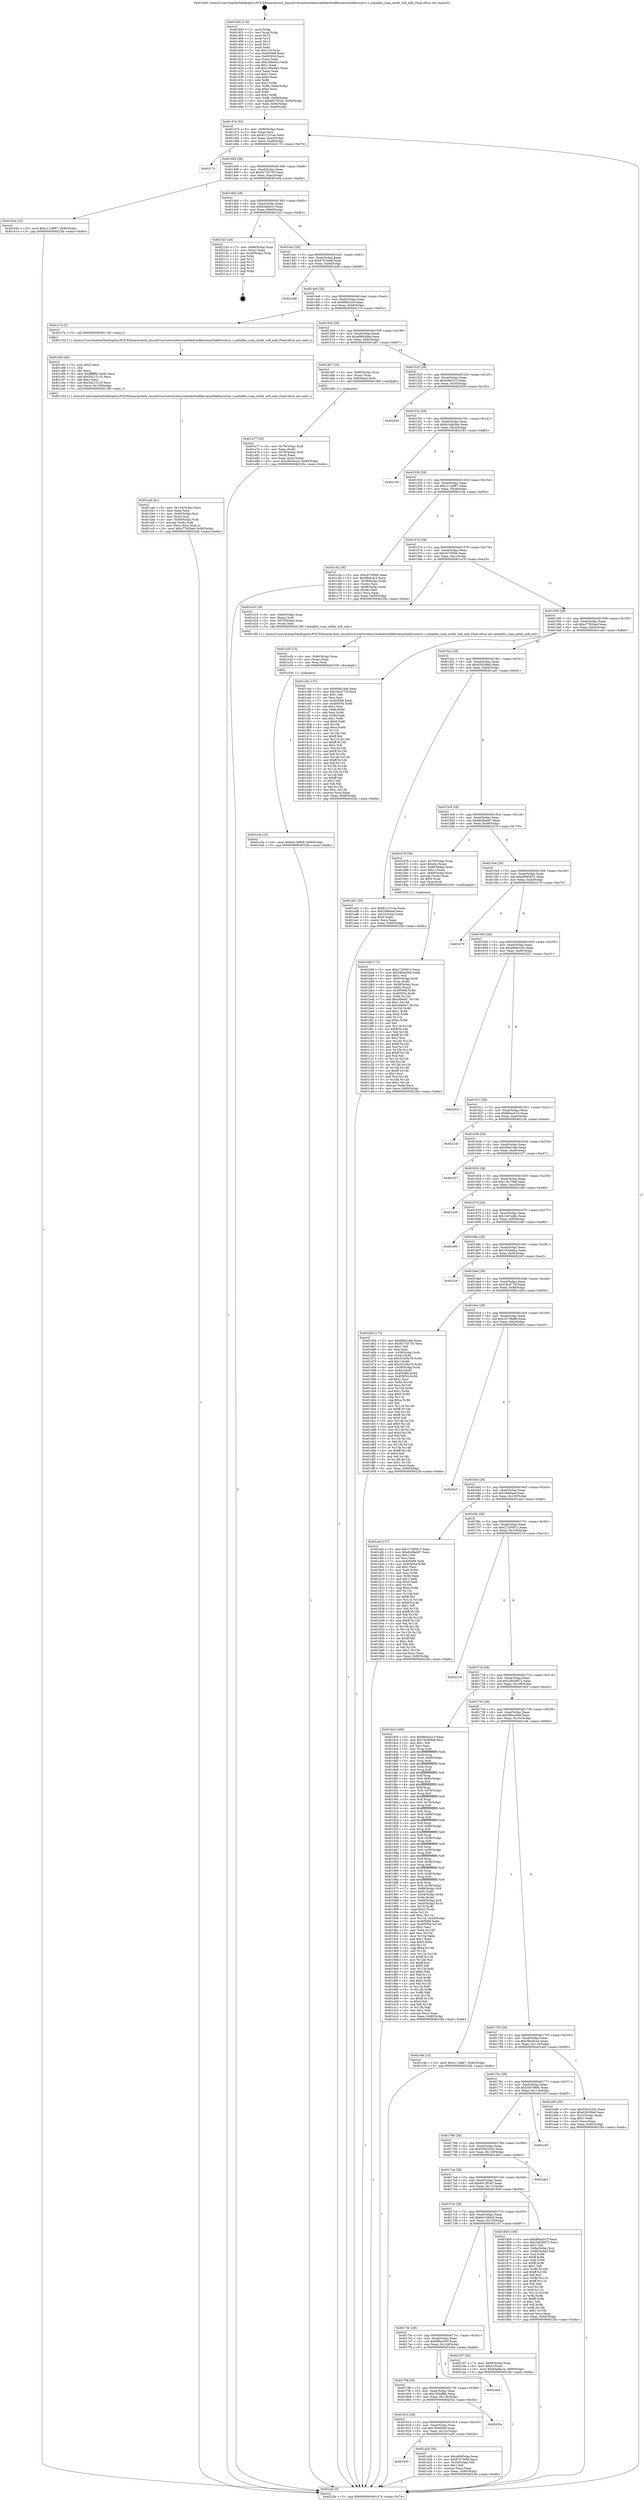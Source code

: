 digraph "0x401400" {
  label = "0x401400 (/mnt/c/Users/mathe/Desktop/tcc/POCII/binaries/extr_linuxdriversnetwirelessrealtekrtlwifibtcoexisthalbtcoutsrc.c_exhalbtc_scan_notify_wifi_only_Final-ollvm.out::main(0))"
  labelloc = "t"
  node[shape=record]

  Entry [label="",width=0.3,height=0.3,shape=circle,fillcolor=black,style=filled]
  "0x401474" [label="{
     0x401474 [32]\l
     | [instrs]\l
     &nbsp;&nbsp;0x401474 \<+6\>: mov -0x90(%rbp),%eax\l
     &nbsp;&nbsp;0x40147a \<+2\>: mov %eax,%ecx\l
     &nbsp;&nbsp;0x40147c \<+6\>: sub $0x812151ea,%ecx\l
     &nbsp;&nbsp;0x401482 \<+6\>: mov %eax,-0xa4(%rbp)\l
     &nbsp;&nbsp;0x401488 \<+6\>: mov %ecx,-0xa8(%rbp)\l
     &nbsp;&nbsp;0x40148e \<+6\>: je 0000000000402174 \<main+0xd74\>\l
  }"]
  "0x402174" [label="{
     0x402174\l
  }", style=dashed]
  "0x401494" [label="{
     0x401494 [28]\l
     | [instrs]\l
     &nbsp;&nbsp;0x401494 \<+5\>: jmp 0000000000401499 \<main+0x99\>\l
     &nbsp;&nbsp;0x401499 \<+6\>: mov -0xa4(%rbp),%eax\l
     &nbsp;&nbsp;0x40149f \<+5\>: sub $0x82735755,%eax\l
     &nbsp;&nbsp;0x4014a4 \<+6\>: mov %eax,-0xac(%rbp)\l
     &nbsp;&nbsp;0x4014aa \<+6\>: je 0000000000401e0a \<main+0xa0a\>\l
  }"]
  Exit [label="",width=0.3,height=0.3,shape=circle,fillcolor=black,style=filled,peripheries=2]
  "0x401e0a" [label="{
     0x401e0a [15]\l
     | [instrs]\l
     &nbsp;&nbsp;0x401e0a \<+10\>: movl $0xc113ef67,-0x90(%rbp)\l
     &nbsp;&nbsp;0x401e14 \<+5\>: jmp 00000000004022fa \<main+0xefa\>\l
  }"]
  "0x4014b0" [label="{
     0x4014b0 [28]\l
     | [instrs]\l
     &nbsp;&nbsp;0x4014b0 \<+5\>: jmp 00000000004014b5 \<main+0xb5\>\l
     &nbsp;&nbsp;0x4014b5 \<+6\>: mov -0xa4(%rbp),%eax\l
     &nbsp;&nbsp;0x4014bb \<+5\>: sub $0x83afae1e,%eax\l
     &nbsp;&nbsp;0x4014c0 \<+6\>: mov %eax,-0xb0(%rbp)\l
     &nbsp;&nbsp;0x4014c6 \<+6\>: je 00000000004021b3 \<main+0xdb3\>\l
  }"]
  "0x401e3a" [label="{
     0x401e3a [15]\l
     | [instrs]\l
     &nbsp;&nbsp;0x401e3a \<+10\>: movl $0x641568c8,-0x90(%rbp)\l
     &nbsp;&nbsp;0x401e44 \<+5\>: jmp 00000000004022fa \<main+0xefa\>\l
  }"]
  "0x4021b3" [label="{
     0x4021b3 [24]\l
     | [instrs]\l
     &nbsp;&nbsp;0x4021b3 \<+7\>: mov -0x88(%rbp),%rax\l
     &nbsp;&nbsp;0x4021ba \<+2\>: mov (%rax),%eax\l
     &nbsp;&nbsp;0x4021bc \<+4\>: lea -0x28(%rbp),%rsp\l
     &nbsp;&nbsp;0x4021c0 \<+1\>: pop %rbx\l
     &nbsp;&nbsp;0x4021c1 \<+2\>: pop %r12\l
     &nbsp;&nbsp;0x4021c3 \<+2\>: pop %r13\l
     &nbsp;&nbsp;0x4021c5 \<+2\>: pop %r14\l
     &nbsp;&nbsp;0x4021c7 \<+2\>: pop %r15\l
     &nbsp;&nbsp;0x4021c9 \<+1\>: pop %rbp\l
     &nbsp;&nbsp;0x4021ca \<+1\>: ret\l
  }"]
  "0x4014cc" [label="{
     0x4014cc [28]\l
     | [instrs]\l
     &nbsp;&nbsp;0x4014cc \<+5\>: jmp 00000000004014d1 \<main+0xd1\>\l
     &nbsp;&nbsp;0x4014d1 \<+6\>: mov -0xa4(%rbp),%eax\l
     &nbsp;&nbsp;0x4014d7 \<+5\>: sub $0x87b7a0df,%eax\l
     &nbsp;&nbsp;0x4014dc \<+6\>: mov %eax,-0xb4(%rbp)\l
     &nbsp;&nbsp;0x4014e2 \<+6\>: je 0000000000401a46 \<main+0x646\>\l
  }"]
  "0x401e2b" [label="{
     0x401e2b [15]\l
     | [instrs]\l
     &nbsp;&nbsp;0x401e2b \<+4\>: mov -0x60(%rbp),%rax\l
     &nbsp;&nbsp;0x401e2f \<+3\>: mov (%rax),%rax\l
     &nbsp;&nbsp;0x401e32 \<+3\>: mov %rax,%rdi\l
     &nbsp;&nbsp;0x401e35 \<+5\>: call 0000000000401030 \<free@plt\>\l
     | [calls]\l
     &nbsp;&nbsp;0x401030 \{1\} (unknown)\l
  }"]
  "0x401a46" [label="{
     0x401a46\l
  }", style=dashed]
  "0x4014e8" [label="{
     0x4014e8 [28]\l
     | [instrs]\l
     &nbsp;&nbsp;0x4014e8 \<+5\>: jmp 00000000004014ed \<main+0xed\>\l
     &nbsp;&nbsp;0x4014ed \<+6\>: mov -0xa4(%rbp),%eax\l
     &nbsp;&nbsp;0x4014f3 \<+5\>: sub $0x9fbfc424,%eax\l
     &nbsp;&nbsp;0x4014f8 \<+6\>: mov %eax,-0xb8(%rbp)\l
     &nbsp;&nbsp;0x4014fe \<+6\>: je 0000000000401c7e \<main+0x87e\>\l
  }"]
  "0x401cab" [label="{
     0x401cab [41]\l
     | [instrs]\l
     &nbsp;&nbsp;0x401cab \<+6\>: mov -0x134(%rbp),%ecx\l
     &nbsp;&nbsp;0x401cb1 \<+3\>: imul %eax,%ecx\l
     &nbsp;&nbsp;0x401cb4 \<+4\>: mov -0x60(%rbp),%rsi\l
     &nbsp;&nbsp;0x401cb8 \<+3\>: mov (%rsi),%rsi\l
     &nbsp;&nbsp;0x401cbb \<+4\>: mov -0x58(%rbp),%rdi\l
     &nbsp;&nbsp;0x401cbf \<+3\>: movslq (%rdi),%rdi\l
     &nbsp;&nbsp;0x401cc2 \<+3\>: mov %ecx,(%rsi,%rdi,4)\l
     &nbsp;&nbsp;0x401cc5 \<+10\>: movl $0xc7792bed,-0x90(%rbp)\l
     &nbsp;&nbsp;0x401ccf \<+5\>: jmp 00000000004022fa \<main+0xefa\>\l
  }"]
  "0x401c7e" [label="{
     0x401c7e [5]\l
     | [instrs]\l
     &nbsp;&nbsp;0x401c7e \<+5\>: call 0000000000401160 \<next_i\>\l
     | [calls]\l
     &nbsp;&nbsp;0x401160 \{1\} (/mnt/c/Users/mathe/Desktop/tcc/POCII/binaries/extr_linuxdriversnetwirelessrealtekrtlwifibtcoexisthalbtcoutsrc.c_exhalbtc_scan_notify_wifi_only_Final-ollvm.out::next_i)\l
  }"]
  "0x401504" [label="{
     0x401504 [28]\l
     | [instrs]\l
     &nbsp;&nbsp;0x401504 \<+5\>: jmp 0000000000401509 \<main+0x109\>\l
     &nbsp;&nbsp;0x401509 \<+6\>: mov -0xa4(%rbp),%eax\l
     &nbsp;&nbsp;0x40150f \<+5\>: sub $0xa06b5daa,%eax\l
     &nbsp;&nbsp;0x401514 \<+6\>: mov %eax,-0xbc(%rbp)\l
     &nbsp;&nbsp;0x40151a \<+6\>: je 0000000000401a67 \<main+0x667\>\l
  }"]
  "0x401c83" [label="{
     0x401c83 [40]\l
     | [instrs]\l
     &nbsp;&nbsp;0x401c83 \<+5\>: mov $0x2,%ecx\l
     &nbsp;&nbsp;0x401c88 \<+1\>: cltd\l
     &nbsp;&nbsp;0x401c89 \<+2\>: idiv %ecx\l
     &nbsp;&nbsp;0x401c8b \<+6\>: imul $0xfffffffe,%edx,%ecx\l
     &nbsp;&nbsp;0x401c91 \<+6\>: add $0x5d215125,%ecx\l
     &nbsp;&nbsp;0x401c97 \<+3\>: add $0x1,%ecx\l
     &nbsp;&nbsp;0x401c9a \<+6\>: sub $0x5d215125,%ecx\l
     &nbsp;&nbsp;0x401ca0 \<+6\>: mov %ecx,-0x134(%rbp)\l
     &nbsp;&nbsp;0x401ca6 \<+5\>: call 0000000000401160 \<next_i\>\l
     | [calls]\l
     &nbsp;&nbsp;0x401160 \{1\} (/mnt/c/Users/mathe/Desktop/tcc/POCII/binaries/extr_linuxdriversnetwirelessrealtekrtlwifibtcoexisthalbtcoutsrc.c_exhalbtc_scan_notify_wifi_only_Final-ollvm.out::next_i)\l
  }"]
  "0x401a67" [label="{
     0x401a67 [16]\l
     | [instrs]\l
     &nbsp;&nbsp;0x401a67 \<+4\>: mov -0x80(%rbp),%rax\l
     &nbsp;&nbsp;0x401a6b \<+3\>: mov (%rax),%rax\l
     &nbsp;&nbsp;0x401a6e \<+4\>: mov 0x8(%rax),%rdi\l
     &nbsp;&nbsp;0x401a72 \<+5\>: call 0000000000401060 \<atoi@plt\>\l
     | [calls]\l
     &nbsp;&nbsp;0x401060 \{1\} (unknown)\l
  }"]
  "0x401520" [label="{
     0x401520 [28]\l
     | [instrs]\l
     &nbsp;&nbsp;0x401520 \<+5\>: jmp 0000000000401525 \<main+0x125\>\l
     &nbsp;&nbsp;0x401525 \<+6\>: mov -0xa4(%rbp),%eax\l
     &nbsp;&nbsp;0x40152b \<+5\>: sub $0xa0fe321f,%eax\l
     &nbsp;&nbsp;0x401530 \<+6\>: mov %eax,-0xc0(%rbp)\l
     &nbsp;&nbsp;0x401536 \<+6\>: je 0000000000402030 \<main+0xc30\>\l
  }"]
  "0x401b9f" [label="{
     0x401b9f [172]\l
     | [instrs]\l
     &nbsp;&nbsp;0x401b9f \<+5\>: mov $0x27295813,%ecx\l
     &nbsp;&nbsp;0x401ba4 \<+5\>: mov $0x380ac0e8,%edx\l
     &nbsp;&nbsp;0x401ba9 \<+3\>: mov $0x1,%sil\l
     &nbsp;&nbsp;0x401bac \<+4\>: mov -0x60(%rbp),%rdi\l
     &nbsp;&nbsp;0x401bb0 \<+3\>: mov %rax,(%rdi)\l
     &nbsp;&nbsp;0x401bb3 \<+4\>: mov -0x58(%rbp),%rax\l
     &nbsp;&nbsp;0x401bb7 \<+6\>: movl $0x0,(%rax)\l
     &nbsp;&nbsp;0x401bbd \<+8\>: mov 0x405068,%r8d\l
     &nbsp;&nbsp;0x401bc5 \<+8\>: mov 0x405054,%r9d\l
     &nbsp;&nbsp;0x401bcd \<+3\>: mov %r8d,%r10d\l
     &nbsp;&nbsp;0x401bd0 \<+7\>: add $0xc8fe0a7,%r10d\l
     &nbsp;&nbsp;0x401bd7 \<+4\>: sub $0x1,%r10d\l
     &nbsp;&nbsp;0x401bdb \<+7\>: sub $0xc8fe0a7,%r10d\l
     &nbsp;&nbsp;0x401be2 \<+4\>: imul %r10d,%r8d\l
     &nbsp;&nbsp;0x401be6 \<+4\>: and $0x1,%r8d\l
     &nbsp;&nbsp;0x401bea \<+4\>: cmp $0x0,%r8d\l
     &nbsp;&nbsp;0x401bee \<+4\>: sete %r11b\l
     &nbsp;&nbsp;0x401bf2 \<+4\>: cmp $0xa,%r9d\l
     &nbsp;&nbsp;0x401bf6 \<+3\>: setl %bl\l
     &nbsp;&nbsp;0x401bf9 \<+3\>: mov %r11b,%r14b\l
     &nbsp;&nbsp;0x401bfc \<+4\>: xor $0xff,%r14b\l
     &nbsp;&nbsp;0x401c00 \<+3\>: mov %bl,%r15b\l
     &nbsp;&nbsp;0x401c03 \<+4\>: xor $0xff,%r15b\l
     &nbsp;&nbsp;0x401c07 \<+4\>: xor $0x1,%sil\l
     &nbsp;&nbsp;0x401c0b \<+3\>: mov %r14b,%r12b\l
     &nbsp;&nbsp;0x401c0e \<+4\>: and $0xff,%r12b\l
     &nbsp;&nbsp;0x401c12 \<+3\>: and %sil,%r11b\l
     &nbsp;&nbsp;0x401c15 \<+3\>: mov %r15b,%r13b\l
     &nbsp;&nbsp;0x401c18 \<+4\>: and $0xff,%r13b\l
     &nbsp;&nbsp;0x401c1c \<+3\>: and %sil,%bl\l
     &nbsp;&nbsp;0x401c1f \<+3\>: or %r11b,%r12b\l
     &nbsp;&nbsp;0x401c22 \<+3\>: or %bl,%r13b\l
     &nbsp;&nbsp;0x401c25 \<+3\>: xor %r13b,%r12b\l
     &nbsp;&nbsp;0x401c28 \<+3\>: or %r15b,%r14b\l
     &nbsp;&nbsp;0x401c2b \<+4\>: xor $0xff,%r14b\l
     &nbsp;&nbsp;0x401c2f \<+4\>: or $0x1,%sil\l
     &nbsp;&nbsp;0x401c33 \<+3\>: and %sil,%r14b\l
     &nbsp;&nbsp;0x401c36 \<+3\>: or %r14b,%r12b\l
     &nbsp;&nbsp;0x401c39 \<+4\>: test $0x1,%r12b\l
     &nbsp;&nbsp;0x401c3d \<+3\>: cmovne %edx,%ecx\l
     &nbsp;&nbsp;0x401c40 \<+6\>: mov %ecx,-0x90(%rbp)\l
     &nbsp;&nbsp;0x401c46 \<+5\>: jmp 00000000004022fa \<main+0xefa\>\l
  }"]
  "0x402030" [label="{
     0x402030\l
  }", style=dashed]
  "0x40153c" [label="{
     0x40153c [28]\l
     | [instrs]\l
     &nbsp;&nbsp;0x40153c \<+5\>: jmp 0000000000401541 \<main+0x141\>\l
     &nbsp;&nbsp;0x401541 \<+6\>: mov -0xa4(%rbp),%eax\l
     &nbsp;&nbsp;0x401547 \<+5\>: sub $0xb1d4b3da,%eax\l
     &nbsp;&nbsp;0x40154c \<+6\>: mov %eax,-0xc4(%rbp)\l
     &nbsp;&nbsp;0x401552 \<+6\>: je 0000000000402183 \<main+0xd83\>\l
  }"]
  "0x401a77" [label="{
     0x401a77 [30]\l
     | [instrs]\l
     &nbsp;&nbsp;0x401a77 \<+4\>: mov -0x78(%rbp),%rdi\l
     &nbsp;&nbsp;0x401a7b \<+2\>: mov %eax,(%rdi)\l
     &nbsp;&nbsp;0x401a7d \<+4\>: mov -0x78(%rbp),%rdi\l
     &nbsp;&nbsp;0x401a81 \<+2\>: mov (%rdi),%eax\l
     &nbsp;&nbsp;0x401a83 \<+3\>: mov %eax,-0x2c(%rbp)\l
     &nbsp;&nbsp;0x401a86 \<+10\>: movl $0x39e34ca4,-0x90(%rbp)\l
     &nbsp;&nbsp;0x401a90 \<+5\>: jmp 00000000004022fa \<main+0xefa\>\l
  }"]
  "0x402183" [label="{
     0x402183\l
  }", style=dashed]
  "0x401558" [label="{
     0x401558 [28]\l
     | [instrs]\l
     &nbsp;&nbsp;0x401558 \<+5\>: jmp 000000000040155d \<main+0x15d\>\l
     &nbsp;&nbsp;0x40155d \<+6\>: mov -0xa4(%rbp),%eax\l
     &nbsp;&nbsp;0x401563 \<+5\>: sub $0xc113ef67,%eax\l
     &nbsp;&nbsp;0x401568 \<+6\>: mov %eax,-0xc8(%rbp)\l
     &nbsp;&nbsp;0x40156e \<+6\>: je 0000000000401c5a \<main+0x85a\>\l
  }"]
  "0x401830" [label="{
     0x401830\l
  }", style=dashed]
  "0x401c5a" [label="{
     0x401c5a [36]\l
     | [instrs]\l
     &nbsp;&nbsp;0x401c5a \<+5\>: mov $0xc67300f4,%eax\l
     &nbsp;&nbsp;0x401c5f \<+5\>: mov $0x9fbfc424,%ecx\l
     &nbsp;&nbsp;0x401c64 \<+4\>: mov -0x58(%rbp),%rdx\l
     &nbsp;&nbsp;0x401c68 \<+2\>: mov (%rdx),%esi\l
     &nbsp;&nbsp;0x401c6a \<+4\>: mov -0x68(%rbp),%rdx\l
     &nbsp;&nbsp;0x401c6e \<+2\>: cmp (%rdx),%esi\l
     &nbsp;&nbsp;0x401c70 \<+3\>: cmovl %ecx,%eax\l
     &nbsp;&nbsp;0x401c73 \<+6\>: mov %eax,-0x90(%rbp)\l
     &nbsp;&nbsp;0x401c79 \<+5\>: jmp 00000000004022fa \<main+0xefa\>\l
  }"]
  "0x401574" [label="{
     0x401574 [28]\l
     | [instrs]\l
     &nbsp;&nbsp;0x401574 \<+5\>: jmp 0000000000401579 \<main+0x179\>\l
     &nbsp;&nbsp;0x401579 \<+6\>: mov -0xa4(%rbp),%eax\l
     &nbsp;&nbsp;0x40157f \<+5\>: sub $0xc67300f4,%eax\l
     &nbsp;&nbsp;0x401584 \<+6\>: mov %eax,-0xcc(%rbp)\l
     &nbsp;&nbsp;0x40158a \<+6\>: je 0000000000401e19 \<main+0xa19\>\l
  }"]
  "0x401a28" [label="{
     0x401a28 [30]\l
     | [instrs]\l
     &nbsp;&nbsp;0x401a28 \<+5\>: mov $0xa06b5daa,%eax\l
     &nbsp;&nbsp;0x401a2d \<+5\>: mov $0x87b7a0df,%ecx\l
     &nbsp;&nbsp;0x401a32 \<+3\>: mov -0x2d(%rbp),%dl\l
     &nbsp;&nbsp;0x401a35 \<+3\>: test $0x1,%dl\l
     &nbsp;&nbsp;0x401a38 \<+3\>: cmovne %ecx,%eax\l
     &nbsp;&nbsp;0x401a3b \<+6\>: mov %eax,-0x90(%rbp)\l
     &nbsp;&nbsp;0x401a41 \<+5\>: jmp 00000000004022fa \<main+0xefa\>\l
  }"]
  "0x401e19" [label="{
     0x401e19 [18]\l
     | [instrs]\l
     &nbsp;&nbsp;0x401e19 \<+4\>: mov -0x60(%rbp),%rax\l
     &nbsp;&nbsp;0x401e1d \<+3\>: mov (%rax),%rdi\l
     &nbsp;&nbsp;0x401e20 \<+4\>: mov -0x70(%rbp),%rax\l
     &nbsp;&nbsp;0x401e24 \<+2\>: mov (%rax),%esi\l
     &nbsp;&nbsp;0x401e26 \<+5\>: call 00000000004013f0 \<exhalbtc_scan_notify_wifi_only\>\l
     | [calls]\l
     &nbsp;&nbsp;0x4013f0 \{1\} (/mnt/c/Users/mathe/Desktop/tcc/POCII/binaries/extr_linuxdriversnetwirelessrealtekrtlwifibtcoexisthalbtcoutsrc.c_exhalbtc_scan_notify_wifi_only_Final-ollvm.out::exhalbtc_scan_notify_wifi_only)\l
  }"]
  "0x401590" [label="{
     0x401590 [28]\l
     | [instrs]\l
     &nbsp;&nbsp;0x401590 \<+5\>: jmp 0000000000401595 \<main+0x195\>\l
     &nbsp;&nbsp;0x401595 \<+6\>: mov -0xa4(%rbp),%eax\l
     &nbsp;&nbsp;0x40159b \<+5\>: sub $0xc7792bed,%eax\l
     &nbsp;&nbsp;0x4015a0 \<+6\>: mov %eax,-0xd0(%rbp)\l
     &nbsp;&nbsp;0x4015a6 \<+6\>: je 0000000000401cd4 \<main+0x8d4\>\l
  }"]
  "0x401814" [label="{
     0x401814 [28]\l
     | [instrs]\l
     &nbsp;&nbsp;0x401814 \<+5\>: jmp 0000000000401819 \<main+0x419\>\l
     &nbsp;&nbsp;0x401819 \<+6\>: mov -0xa4(%rbp),%eax\l
     &nbsp;&nbsp;0x40181f \<+5\>: sub $0x78c6064f,%eax\l
     &nbsp;&nbsp;0x401824 \<+6\>: mov %eax,-0x12c(%rbp)\l
     &nbsp;&nbsp;0x40182a \<+6\>: je 0000000000401a28 \<main+0x628\>\l
  }"]
  "0x401cd4" [label="{
     0x401cd4 [137]\l
     | [instrs]\l
     &nbsp;&nbsp;0x401cd4 \<+5\>: mov $0xfd9d1dae,%eax\l
     &nbsp;&nbsp;0x401cd9 \<+5\>: mov $0x18ca772f,%ecx\l
     &nbsp;&nbsp;0x401cde \<+2\>: mov $0x1,%dl\l
     &nbsp;&nbsp;0x401ce0 \<+2\>: xor %esi,%esi\l
     &nbsp;&nbsp;0x401ce2 \<+7\>: mov 0x405068,%edi\l
     &nbsp;&nbsp;0x401ce9 \<+8\>: mov 0x405054,%r8d\l
     &nbsp;&nbsp;0x401cf1 \<+3\>: sub $0x1,%esi\l
     &nbsp;&nbsp;0x401cf4 \<+3\>: mov %edi,%r9d\l
     &nbsp;&nbsp;0x401cf7 \<+3\>: add %esi,%r9d\l
     &nbsp;&nbsp;0x401cfa \<+4\>: imul %r9d,%edi\l
     &nbsp;&nbsp;0x401cfe \<+3\>: and $0x1,%edi\l
     &nbsp;&nbsp;0x401d01 \<+3\>: cmp $0x0,%edi\l
     &nbsp;&nbsp;0x401d04 \<+4\>: sete %r10b\l
     &nbsp;&nbsp;0x401d08 \<+4\>: cmp $0xa,%r8d\l
     &nbsp;&nbsp;0x401d0c \<+4\>: setl %r11b\l
     &nbsp;&nbsp;0x401d10 \<+3\>: mov %r10b,%bl\l
     &nbsp;&nbsp;0x401d13 \<+3\>: xor $0xff,%bl\l
     &nbsp;&nbsp;0x401d16 \<+3\>: mov %r11b,%r14b\l
     &nbsp;&nbsp;0x401d19 \<+4\>: xor $0xff,%r14b\l
     &nbsp;&nbsp;0x401d1d \<+3\>: xor $0x1,%dl\l
     &nbsp;&nbsp;0x401d20 \<+3\>: mov %bl,%r15b\l
     &nbsp;&nbsp;0x401d23 \<+4\>: and $0xff,%r15b\l
     &nbsp;&nbsp;0x401d27 \<+3\>: and %dl,%r10b\l
     &nbsp;&nbsp;0x401d2a \<+3\>: mov %r14b,%r12b\l
     &nbsp;&nbsp;0x401d2d \<+4\>: and $0xff,%r12b\l
     &nbsp;&nbsp;0x401d31 \<+3\>: and %dl,%r11b\l
     &nbsp;&nbsp;0x401d34 \<+3\>: or %r10b,%r15b\l
     &nbsp;&nbsp;0x401d37 \<+3\>: or %r11b,%r12b\l
     &nbsp;&nbsp;0x401d3a \<+3\>: xor %r12b,%r15b\l
     &nbsp;&nbsp;0x401d3d \<+3\>: or %r14b,%bl\l
     &nbsp;&nbsp;0x401d40 \<+3\>: xor $0xff,%bl\l
     &nbsp;&nbsp;0x401d43 \<+3\>: or $0x1,%dl\l
     &nbsp;&nbsp;0x401d46 \<+2\>: and %dl,%bl\l
     &nbsp;&nbsp;0x401d48 \<+3\>: or %bl,%r15b\l
     &nbsp;&nbsp;0x401d4b \<+4\>: test $0x1,%r15b\l
     &nbsp;&nbsp;0x401d4f \<+3\>: cmovne %ecx,%eax\l
     &nbsp;&nbsp;0x401d52 \<+6\>: mov %eax,-0x90(%rbp)\l
     &nbsp;&nbsp;0x401d58 \<+5\>: jmp 00000000004022fa \<main+0xefa\>\l
  }"]
  "0x4015ac" [label="{
     0x4015ac [28]\l
     | [instrs]\l
     &nbsp;&nbsp;0x4015ac \<+5\>: jmp 00000000004015b1 \<main+0x1b1\>\l
     &nbsp;&nbsp;0x4015b1 \<+6\>: mov -0xa4(%rbp),%eax\l
     &nbsp;&nbsp;0x4015b7 \<+5\>: sub $0xd2819feb,%eax\l
     &nbsp;&nbsp;0x4015bc \<+6\>: mov %eax,-0xd4(%rbp)\l
     &nbsp;&nbsp;0x4015c2 \<+6\>: je 0000000000401ad1 \<main+0x6d1\>\l
  }"]
  "0x40205a" [label="{
     0x40205a\l
  }", style=dashed]
  "0x401ad1" [label="{
     0x401ad1 [30]\l
     | [instrs]\l
     &nbsp;&nbsp;0x401ad1 \<+5\>: mov $0x812151ea,%eax\l
     &nbsp;&nbsp;0x401ad6 \<+5\>: mov $0x1fa66aaf,%ecx\l
     &nbsp;&nbsp;0x401adb \<+3\>: mov -0x2c(%rbp),%edx\l
     &nbsp;&nbsp;0x401ade \<+3\>: cmp $0x0,%edx\l
     &nbsp;&nbsp;0x401ae1 \<+3\>: cmove %ecx,%eax\l
     &nbsp;&nbsp;0x401ae4 \<+6\>: mov %eax,-0x90(%rbp)\l
     &nbsp;&nbsp;0x401aea \<+5\>: jmp 00000000004022fa \<main+0xefa\>\l
  }"]
  "0x4015c8" [label="{
     0x4015c8 [28]\l
     | [instrs]\l
     &nbsp;&nbsp;0x4015c8 \<+5\>: jmp 00000000004015cd \<main+0x1cd\>\l
     &nbsp;&nbsp;0x4015cd \<+6\>: mov -0xa4(%rbp),%eax\l
     &nbsp;&nbsp;0x4015d3 \<+5\>: sub $0xdbd8ab87,%eax\l
     &nbsp;&nbsp;0x4015d8 \<+6\>: mov %eax,-0xd8(%rbp)\l
     &nbsp;&nbsp;0x4015de \<+6\>: je 0000000000401b78 \<main+0x778\>\l
  }"]
  "0x4017f8" [label="{
     0x4017f8 [28]\l
     | [instrs]\l
     &nbsp;&nbsp;0x4017f8 \<+5\>: jmp 00000000004017fd \<main+0x3fd\>\l
     &nbsp;&nbsp;0x4017fd \<+6\>: mov -0xa4(%rbp),%eax\l
     &nbsp;&nbsp;0x401803 \<+5\>: sub $0x743bffdb,%eax\l
     &nbsp;&nbsp;0x401808 \<+6\>: mov %eax,-0x128(%rbp)\l
     &nbsp;&nbsp;0x40180e \<+6\>: je 000000000040205a \<main+0xc5a\>\l
  }"]
  "0x401b78" [label="{
     0x401b78 [39]\l
     | [instrs]\l
     &nbsp;&nbsp;0x401b78 \<+4\>: mov -0x70(%rbp),%rax\l
     &nbsp;&nbsp;0x401b7c \<+6\>: movl $0x64,(%rax)\l
     &nbsp;&nbsp;0x401b82 \<+4\>: mov -0x68(%rbp),%rax\l
     &nbsp;&nbsp;0x401b86 \<+6\>: movl $0x1,(%rax)\l
     &nbsp;&nbsp;0x401b8c \<+4\>: mov -0x68(%rbp),%rax\l
     &nbsp;&nbsp;0x401b90 \<+3\>: movslq (%rax),%rax\l
     &nbsp;&nbsp;0x401b93 \<+4\>: shl $0x2,%rax\l
     &nbsp;&nbsp;0x401b97 \<+3\>: mov %rax,%rdi\l
     &nbsp;&nbsp;0x401b9a \<+5\>: call 0000000000401050 \<malloc@plt\>\l
     | [calls]\l
     &nbsp;&nbsp;0x401050 \{1\} (unknown)\l
  }"]
  "0x4015e4" [label="{
     0x4015e4 [28]\l
     | [instrs]\l
     &nbsp;&nbsp;0x4015e4 \<+5\>: jmp 00000000004015e9 \<main+0x1e9\>\l
     &nbsp;&nbsp;0x4015e9 \<+6\>: mov -0xa4(%rbp),%eax\l
     &nbsp;&nbsp;0x4015ef \<+5\>: sub $0xebd65637,%eax\l
     &nbsp;&nbsp;0x4015f4 \<+6\>: mov %eax,-0xdc(%rbp)\l
     &nbsp;&nbsp;0x4015fa \<+6\>: je 0000000000402279 \<main+0xe79\>\l
  }"]
  "0x401eb4" [label="{
     0x401eb4\l
  }", style=dashed]
  "0x402279" [label="{
     0x402279\l
  }", style=dashed]
  "0x401600" [label="{
     0x401600 [28]\l
     | [instrs]\l
     &nbsp;&nbsp;0x401600 \<+5\>: jmp 0000000000401605 \<main+0x205\>\l
     &nbsp;&nbsp;0x401605 \<+6\>: mov -0xa4(%rbp),%eax\l
     &nbsp;&nbsp;0x40160b \<+5\>: sub $0xed8d0182,%eax\l
     &nbsp;&nbsp;0x401610 \<+6\>: mov %eax,-0xe0(%rbp)\l
     &nbsp;&nbsp;0x401616 \<+6\>: je 0000000000402021 \<main+0xc21\>\l
  }"]
  "0x4017dc" [label="{
     0x4017dc [28]\l
     | [instrs]\l
     &nbsp;&nbsp;0x4017dc \<+5\>: jmp 00000000004017e1 \<main+0x3e1\>\l
     &nbsp;&nbsp;0x4017e1 \<+6\>: mov -0xa4(%rbp),%eax\l
     &nbsp;&nbsp;0x4017e7 \<+5\>: sub $0x6f9ac565,%eax\l
     &nbsp;&nbsp;0x4017ec \<+6\>: mov %eax,-0x124(%rbp)\l
     &nbsp;&nbsp;0x4017f2 \<+6\>: je 0000000000401eb4 \<main+0xab4\>\l
  }"]
  "0x402021" [label="{
     0x402021\l
  }", style=dashed]
  "0x40161c" [label="{
     0x40161c [28]\l
     | [instrs]\l
     &nbsp;&nbsp;0x40161c \<+5\>: jmp 0000000000401621 \<main+0x221\>\l
     &nbsp;&nbsp;0x401621 \<+6\>: mov -0xa4(%rbp),%eax\l
     &nbsp;&nbsp;0x401627 \<+5\>: sub $0xfb6aa515,%eax\l
     &nbsp;&nbsp;0x40162c \<+6\>: mov %eax,-0xe4(%rbp)\l
     &nbsp;&nbsp;0x401632 \<+6\>: je 00000000004021cb \<main+0xdcb\>\l
  }"]
  "0x402197" [label="{
     0x402197 [28]\l
     | [instrs]\l
     &nbsp;&nbsp;0x402197 \<+7\>: mov -0x88(%rbp),%rax\l
     &nbsp;&nbsp;0x40219e \<+6\>: movl $0x0,(%rax)\l
     &nbsp;&nbsp;0x4021a4 \<+10\>: movl $0x83afae1e,-0x90(%rbp)\l
     &nbsp;&nbsp;0x4021ae \<+5\>: jmp 00000000004022fa \<main+0xefa\>\l
  }"]
  "0x4021cb" [label="{
     0x4021cb\l
  }", style=dashed]
  "0x401638" [label="{
     0x401638 [28]\l
     | [instrs]\l
     &nbsp;&nbsp;0x401638 \<+5\>: jmp 000000000040163d \<main+0x23d\>\l
     &nbsp;&nbsp;0x40163d \<+6\>: mov -0xa4(%rbp),%eax\l
     &nbsp;&nbsp;0x401643 \<+5\>: sub $0xfd9d1dae,%eax\l
     &nbsp;&nbsp;0x401648 \<+6\>: mov %eax,-0xe8(%rbp)\l
     &nbsp;&nbsp;0x40164e \<+6\>: je 0000000000402257 \<main+0xe57\>\l
  }"]
  "0x401400" [label="{
     0x401400 [116]\l
     | [instrs]\l
     &nbsp;&nbsp;0x401400 \<+1\>: push %rbp\l
     &nbsp;&nbsp;0x401401 \<+3\>: mov %rsp,%rbp\l
     &nbsp;&nbsp;0x401404 \<+2\>: push %r15\l
     &nbsp;&nbsp;0x401406 \<+2\>: push %r14\l
     &nbsp;&nbsp;0x401408 \<+2\>: push %r13\l
     &nbsp;&nbsp;0x40140a \<+2\>: push %r12\l
     &nbsp;&nbsp;0x40140c \<+1\>: push %rbx\l
     &nbsp;&nbsp;0x40140d \<+7\>: sub $0x118,%rsp\l
     &nbsp;&nbsp;0x401414 \<+7\>: mov 0x405068,%eax\l
     &nbsp;&nbsp;0x40141b \<+7\>: mov 0x405054,%ecx\l
     &nbsp;&nbsp;0x401422 \<+2\>: mov %eax,%edx\l
     &nbsp;&nbsp;0x401424 \<+6\>: add $0xc3fde9e3,%edx\l
     &nbsp;&nbsp;0x40142a \<+3\>: sub $0x1,%edx\l
     &nbsp;&nbsp;0x40142d \<+6\>: sub $0xc3fde9e3,%edx\l
     &nbsp;&nbsp;0x401433 \<+3\>: imul %edx,%eax\l
     &nbsp;&nbsp;0x401436 \<+3\>: and $0x1,%eax\l
     &nbsp;&nbsp;0x401439 \<+3\>: cmp $0x0,%eax\l
     &nbsp;&nbsp;0x40143c \<+4\>: sete %r8b\l
     &nbsp;&nbsp;0x401440 \<+4\>: and $0x1,%r8b\l
     &nbsp;&nbsp;0x401444 \<+7\>: mov %r8b,-0x8a(%rbp)\l
     &nbsp;&nbsp;0x40144b \<+3\>: cmp $0xa,%ecx\l
     &nbsp;&nbsp;0x40144e \<+4\>: setl %r8b\l
     &nbsp;&nbsp;0x401452 \<+4\>: and $0x1,%r8b\l
     &nbsp;&nbsp;0x401456 \<+7\>: mov %r8b,-0x89(%rbp)\l
     &nbsp;&nbsp;0x40145d \<+10\>: movl $0x60c78342,-0x90(%rbp)\l
     &nbsp;&nbsp;0x401467 \<+6\>: mov %edi,-0x94(%rbp)\l
     &nbsp;&nbsp;0x40146d \<+7\>: mov %rsi,-0xa0(%rbp)\l
  }"]
  "0x402257" [label="{
     0x402257\l
  }", style=dashed]
  "0x401654" [label="{
     0x401654 [28]\l
     | [instrs]\l
     &nbsp;&nbsp;0x401654 \<+5\>: jmp 0000000000401659 \<main+0x259\>\l
     &nbsp;&nbsp;0x401659 \<+6\>: mov -0xa4(%rbp),%eax\l
     &nbsp;&nbsp;0x40165f \<+5\>: sub $0x124178af,%eax\l
     &nbsp;&nbsp;0x401664 \<+6\>: mov %eax,-0xec(%rbp)\l
     &nbsp;&nbsp;0x40166a \<+6\>: je 0000000000401e49 \<main+0xa49\>\l
  }"]
  "0x4022fa" [label="{
     0x4022fa [5]\l
     | [instrs]\l
     &nbsp;&nbsp;0x4022fa \<+5\>: jmp 0000000000401474 \<main+0x74\>\l
  }"]
  "0x401e49" [label="{
     0x401e49\l
  }", style=dashed]
  "0x401670" [label="{
     0x401670 [28]\l
     | [instrs]\l
     &nbsp;&nbsp;0x401670 \<+5\>: jmp 0000000000401675 \<main+0x275\>\l
     &nbsp;&nbsp;0x401675 \<+6\>: mov -0xa4(%rbp),%eax\l
     &nbsp;&nbsp;0x40167b \<+5\>: sub $0x1467a46c,%eax\l
     &nbsp;&nbsp;0x401680 \<+6\>: mov %eax,-0xf0(%rbp)\l
     &nbsp;&nbsp;0x401686 \<+6\>: je 0000000000401e90 \<main+0xa90\>\l
  }"]
  "0x4017c0" [label="{
     0x4017c0 [28]\l
     | [instrs]\l
     &nbsp;&nbsp;0x4017c0 \<+5\>: jmp 00000000004017c5 \<main+0x3c5\>\l
     &nbsp;&nbsp;0x4017c5 \<+6\>: mov -0xa4(%rbp),%eax\l
     &nbsp;&nbsp;0x4017cb \<+5\>: sub $0x641568c8,%eax\l
     &nbsp;&nbsp;0x4017d0 \<+6\>: mov %eax,-0x120(%rbp)\l
     &nbsp;&nbsp;0x4017d6 \<+6\>: je 0000000000402197 \<main+0xd97\>\l
  }"]
  "0x401e90" [label="{
     0x401e90\l
  }", style=dashed]
  "0x40168c" [label="{
     0x40168c [28]\l
     | [instrs]\l
     &nbsp;&nbsp;0x40168c \<+5\>: jmp 0000000000401691 \<main+0x291\>\l
     &nbsp;&nbsp;0x401691 \<+6\>: mov -0xa4(%rbp),%eax\l
     &nbsp;&nbsp;0x401697 \<+5\>: sub $0x1824ebca,%eax\l
     &nbsp;&nbsp;0x40169c \<+6\>: mov %eax,-0xf4(%rbp)\l
     &nbsp;&nbsp;0x4016a2 \<+6\>: je 00000000004022cf \<main+0xecf\>\l
  }"]
  "0x401856" [label="{
     0x401856 [106]\l
     | [instrs]\l
     &nbsp;&nbsp;0x401856 \<+5\>: mov $0xfb6aa515,%eax\l
     &nbsp;&nbsp;0x40185b \<+5\>: mov $0x2db39972,%ecx\l
     &nbsp;&nbsp;0x401860 \<+2\>: mov $0x1,%dl\l
     &nbsp;&nbsp;0x401862 \<+7\>: mov -0x8a(%rbp),%sil\l
     &nbsp;&nbsp;0x401869 \<+7\>: mov -0x89(%rbp),%dil\l
     &nbsp;&nbsp;0x401870 \<+3\>: mov %sil,%r8b\l
     &nbsp;&nbsp;0x401873 \<+4\>: xor $0xff,%r8b\l
     &nbsp;&nbsp;0x401877 \<+3\>: mov %dil,%r9b\l
     &nbsp;&nbsp;0x40187a \<+4\>: xor $0xff,%r9b\l
     &nbsp;&nbsp;0x40187e \<+3\>: xor $0x1,%dl\l
     &nbsp;&nbsp;0x401881 \<+3\>: mov %r8b,%r10b\l
     &nbsp;&nbsp;0x401884 \<+4\>: and $0xff,%r10b\l
     &nbsp;&nbsp;0x401888 \<+3\>: and %dl,%sil\l
     &nbsp;&nbsp;0x40188b \<+3\>: mov %r9b,%r11b\l
     &nbsp;&nbsp;0x40188e \<+4\>: and $0xff,%r11b\l
     &nbsp;&nbsp;0x401892 \<+3\>: and %dl,%dil\l
     &nbsp;&nbsp;0x401895 \<+3\>: or %sil,%r10b\l
     &nbsp;&nbsp;0x401898 \<+3\>: or %dil,%r11b\l
     &nbsp;&nbsp;0x40189b \<+3\>: xor %r11b,%r10b\l
     &nbsp;&nbsp;0x40189e \<+3\>: or %r9b,%r8b\l
     &nbsp;&nbsp;0x4018a1 \<+4\>: xor $0xff,%r8b\l
     &nbsp;&nbsp;0x4018a5 \<+3\>: or $0x1,%dl\l
     &nbsp;&nbsp;0x4018a8 \<+3\>: and %dl,%r8b\l
     &nbsp;&nbsp;0x4018ab \<+3\>: or %r8b,%r10b\l
     &nbsp;&nbsp;0x4018ae \<+4\>: test $0x1,%r10b\l
     &nbsp;&nbsp;0x4018b2 \<+3\>: cmovne %ecx,%eax\l
     &nbsp;&nbsp;0x4018b5 \<+6\>: mov %eax,-0x90(%rbp)\l
     &nbsp;&nbsp;0x4018bb \<+5\>: jmp 00000000004022fa \<main+0xefa\>\l
  }"]
  "0x4022cf" [label="{
     0x4022cf\l
  }", style=dashed]
  "0x4016a8" [label="{
     0x4016a8 [28]\l
     | [instrs]\l
     &nbsp;&nbsp;0x4016a8 \<+5\>: jmp 00000000004016ad \<main+0x2ad\>\l
     &nbsp;&nbsp;0x4016ad \<+6\>: mov -0xa4(%rbp),%eax\l
     &nbsp;&nbsp;0x4016b3 \<+5\>: sub $0x18ca772f,%eax\l
     &nbsp;&nbsp;0x4016b8 \<+6\>: mov %eax,-0xf8(%rbp)\l
     &nbsp;&nbsp;0x4016be \<+6\>: je 0000000000401d5d \<main+0x95d\>\l
  }"]
  "0x4017a4" [label="{
     0x4017a4 [28]\l
     | [instrs]\l
     &nbsp;&nbsp;0x4017a4 \<+5\>: jmp 00000000004017a9 \<main+0x3a9\>\l
     &nbsp;&nbsp;0x4017a9 \<+6\>: mov -0xa4(%rbp),%eax\l
     &nbsp;&nbsp;0x4017af \<+5\>: sub $0x60c78342,%eax\l
     &nbsp;&nbsp;0x4017b4 \<+6\>: mov %eax,-0x11c(%rbp)\l
     &nbsp;&nbsp;0x4017ba \<+6\>: je 0000000000401856 \<main+0x456\>\l
  }"]
  "0x401d5d" [label="{
     0x401d5d [173]\l
     | [instrs]\l
     &nbsp;&nbsp;0x401d5d \<+5\>: mov $0xfd9d1dae,%eax\l
     &nbsp;&nbsp;0x401d62 \<+5\>: mov $0x82735755,%ecx\l
     &nbsp;&nbsp;0x401d67 \<+2\>: mov $0x1,%dl\l
     &nbsp;&nbsp;0x401d69 \<+2\>: xor %esi,%esi\l
     &nbsp;&nbsp;0x401d6b \<+4\>: mov -0x58(%rbp),%rdi\l
     &nbsp;&nbsp;0x401d6f \<+3\>: mov (%rdi),%r8d\l
     &nbsp;&nbsp;0x401d72 \<+7\>: sub $0x33329a78,%r8d\l
     &nbsp;&nbsp;0x401d79 \<+4\>: add $0x1,%r8d\l
     &nbsp;&nbsp;0x401d7d \<+7\>: add $0x33329a78,%r8d\l
     &nbsp;&nbsp;0x401d84 \<+4\>: mov -0x58(%rbp),%rdi\l
     &nbsp;&nbsp;0x401d88 \<+3\>: mov %r8d,(%rdi)\l
     &nbsp;&nbsp;0x401d8b \<+8\>: mov 0x405068,%r8d\l
     &nbsp;&nbsp;0x401d93 \<+8\>: mov 0x405054,%r9d\l
     &nbsp;&nbsp;0x401d9b \<+3\>: sub $0x1,%esi\l
     &nbsp;&nbsp;0x401d9e \<+3\>: mov %r8d,%r10d\l
     &nbsp;&nbsp;0x401da1 \<+3\>: add %esi,%r10d\l
     &nbsp;&nbsp;0x401da4 \<+4\>: imul %r10d,%r8d\l
     &nbsp;&nbsp;0x401da8 \<+4\>: and $0x1,%r8d\l
     &nbsp;&nbsp;0x401dac \<+4\>: cmp $0x0,%r8d\l
     &nbsp;&nbsp;0x401db0 \<+4\>: sete %r11b\l
     &nbsp;&nbsp;0x401db4 \<+4\>: cmp $0xa,%r9d\l
     &nbsp;&nbsp;0x401db8 \<+3\>: setl %bl\l
     &nbsp;&nbsp;0x401dbb \<+3\>: mov %r11b,%r14b\l
     &nbsp;&nbsp;0x401dbe \<+4\>: xor $0xff,%r14b\l
     &nbsp;&nbsp;0x401dc2 \<+3\>: mov %bl,%r15b\l
     &nbsp;&nbsp;0x401dc5 \<+4\>: xor $0xff,%r15b\l
     &nbsp;&nbsp;0x401dc9 \<+3\>: xor $0x0,%dl\l
     &nbsp;&nbsp;0x401dcc \<+3\>: mov %r14b,%r12b\l
     &nbsp;&nbsp;0x401dcf \<+4\>: and $0x0,%r12b\l
     &nbsp;&nbsp;0x401dd3 \<+3\>: and %dl,%r11b\l
     &nbsp;&nbsp;0x401dd6 \<+3\>: mov %r15b,%r13b\l
     &nbsp;&nbsp;0x401dd9 \<+4\>: and $0x0,%r13b\l
     &nbsp;&nbsp;0x401ddd \<+2\>: and %dl,%bl\l
     &nbsp;&nbsp;0x401ddf \<+3\>: or %r11b,%r12b\l
     &nbsp;&nbsp;0x401de2 \<+3\>: or %bl,%r13b\l
     &nbsp;&nbsp;0x401de5 \<+3\>: xor %r13b,%r12b\l
     &nbsp;&nbsp;0x401de8 \<+3\>: or %r15b,%r14b\l
     &nbsp;&nbsp;0x401deb \<+4\>: xor $0xff,%r14b\l
     &nbsp;&nbsp;0x401def \<+3\>: or $0x0,%dl\l
     &nbsp;&nbsp;0x401df2 \<+3\>: and %dl,%r14b\l
     &nbsp;&nbsp;0x401df5 \<+3\>: or %r14b,%r12b\l
     &nbsp;&nbsp;0x401df8 \<+4\>: test $0x1,%r12b\l
     &nbsp;&nbsp;0x401dfc \<+3\>: cmovne %ecx,%eax\l
     &nbsp;&nbsp;0x401dff \<+6\>: mov %eax,-0x90(%rbp)\l
     &nbsp;&nbsp;0x401e05 \<+5\>: jmp 00000000004022fa \<main+0xefa\>\l
  }"]
  "0x4016c4" [label="{
     0x4016c4 [28]\l
     | [instrs]\l
     &nbsp;&nbsp;0x4016c4 \<+5\>: jmp 00000000004016c9 \<main+0x2c9\>\l
     &nbsp;&nbsp;0x4016c9 \<+6\>: mov -0xa4(%rbp),%eax\l
     &nbsp;&nbsp;0x4016cf \<+5\>: sub $0x1b739d9d,%eax\l
     &nbsp;&nbsp;0x4016d4 \<+6\>: mov %eax,-0xfc(%rbp)\l
     &nbsp;&nbsp;0x4016da \<+6\>: je 00000000004020e3 \<main+0xce3\>\l
  }"]
  "0x401ab3" [label="{
     0x401ab3\l
  }", style=dashed]
  "0x4020e3" [label="{
     0x4020e3\l
  }", style=dashed]
  "0x4016e0" [label="{
     0x4016e0 [28]\l
     | [instrs]\l
     &nbsp;&nbsp;0x4016e0 \<+5\>: jmp 00000000004016e5 \<main+0x2e5\>\l
     &nbsp;&nbsp;0x4016e5 \<+6\>: mov -0xa4(%rbp),%eax\l
     &nbsp;&nbsp;0x4016eb \<+5\>: sub $0x1fa66aaf,%eax\l
     &nbsp;&nbsp;0x4016f0 \<+6\>: mov %eax,-0x100(%rbp)\l
     &nbsp;&nbsp;0x4016f6 \<+6\>: je 0000000000401aef \<main+0x6ef\>\l
  }"]
  "0x401788" [label="{
     0x401788 [28]\l
     | [instrs]\l
     &nbsp;&nbsp;0x401788 \<+5\>: jmp 000000000040178d \<main+0x38d\>\l
     &nbsp;&nbsp;0x40178d \<+6\>: mov -0xa4(%rbp),%eax\l
     &nbsp;&nbsp;0x401793 \<+5\>: sub $0x55625202,%eax\l
     &nbsp;&nbsp;0x401798 \<+6\>: mov %eax,-0x118(%rbp)\l
     &nbsp;&nbsp;0x40179e \<+6\>: je 0000000000401ab3 \<main+0x6b3\>\l
  }"]
  "0x401aef" [label="{
     0x401aef [137]\l
     | [instrs]\l
     &nbsp;&nbsp;0x401aef \<+5\>: mov $0x27295813,%eax\l
     &nbsp;&nbsp;0x401af4 \<+5\>: mov $0xdbd8ab87,%ecx\l
     &nbsp;&nbsp;0x401af9 \<+2\>: mov $0x1,%dl\l
     &nbsp;&nbsp;0x401afb \<+2\>: xor %esi,%esi\l
     &nbsp;&nbsp;0x401afd \<+7\>: mov 0x405068,%edi\l
     &nbsp;&nbsp;0x401b04 \<+8\>: mov 0x405054,%r8d\l
     &nbsp;&nbsp;0x401b0c \<+3\>: sub $0x1,%esi\l
     &nbsp;&nbsp;0x401b0f \<+3\>: mov %edi,%r9d\l
     &nbsp;&nbsp;0x401b12 \<+3\>: add %esi,%r9d\l
     &nbsp;&nbsp;0x401b15 \<+4\>: imul %r9d,%edi\l
     &nbsp;&nbsp;0x401b19 \<+3\>: and $0x1,%edi\l
     &nbsp;&nbsp;0x401b1c \<+3\>: cmp $0x0,%edi\l
     &nbsp;&nbsp;0x401b1f \<+4\>: sete %r10b\l
     &nbsp;&nbsp;0x401b23 \<+4\>: cmp $0xa,%r8d\l
     &nbsp;&nbsp;0x401b27 \<+4\>: setl %r11b\l
     &nbsp;&nbsp;0x401b2b \<+3\>: mov %r10b,%bl\l
     &nbsp;&nbsp;0x401b2e \<+3\>: xor $0xff,%bl\l
     &nbsp;&nbsp;0x401b31 \<+3\>: mov %r11b,%r14b\l
     &nbsp;&nbsp;0x401b34 \<+4\>: xor $0xff,%r14b\l
     &nbsp;&nbsp;0x401b38 \<+3\>: xor $0x1,%dl\l
     &nbsp;&nbsp;0x401b3b \<+3\>: mov %bl,%r15b\l
     &nbsp;&nbsp;0x401b3e \<+4\>: and $0xff,%r15b\l
     &nbsp;&nbsp;0x401b42 \<+3\>: and %dl,%r10b\l
     &nbsp;&nbsp;0x401b45 \<+3\>: mov %r14b,%r12b\l
     &nbsp;&nbsp;0x401b48 \<+4\>: and $0xff,%r12b\l
     &nbsp;&nbsp;0x401b4c \<+3\>: and %dl,%r11b\l
     &nbsp;&nbsp;0x401b4f \<+3\>: or %r10b,%r15b\l
     &nbsp;&nbsp;0x401b52 \<+3\>: or %r11b,%r12b\l
     &nbsp;&nbsp;0x401b55 \<+3\>: xor %r12b,%r15b\l
     &nbsp;&nbsp;0x401b58 \<+3\>: or %r14b,%bl\l
     &nbsp;&nbsp;0x401b5b \<+3\>: xor $0xff,%bl\l
     &nbsp;&nbsp;0x401b5e \<+3\>: or $0x1,%dl\l
     &nbsp;&nbsp;0x401b61 \<+2\>: and %dl,%bl\l
     &nbsp;&nbsp;0x401b63 \<+3\>: or %bl,%r15b\l
     &nbsp;&nbsp;0x401b66 \<+4\>: test $0x1,%r15b\l
     &nbsp;&nbsp;0x401b6a \<+3\>: cmovne %ecx,%eax\l
     &nbsp;&nbsp;0x401b6d \<+6\>: mov %eax,-0x90(%rbp)\l
     &nbsp;&nbsp;0x401b73 \<+5\>: jmp 00000000004022fa \<main+0xefa\>\l
  }"]
  "0x4016fc" [label="{
     0x4016fc [28]\l
     | [instrs]\l
     &nbsp;&nbsp;0x4016fc \<+5\>: jmp 0000000000401701 \<main+0x301\>\l
     &nbsp;&nbsp;0x401701 \<+6\>: mov -0xa4(%rbp),%eax\l
     &nbsp;&nbsp;0x401707 \<+5\>: sub $0x27295813,%eax\l
     &nbsp;&nbsp;0x40170c \<+6\>: mov %eax,-0x104(%rbp)\l
     &nbsp;&nbsp;0x401712 \<+6\>: je 0000000000402210 \<main+0xe10\>\l
  }"]
  "0x402165" [label="{
     0x402165\l
  }", style=dashed]
  "0x402210" [label="{
     0x402210\l
  }", style=dashed]
  "0x401718" [label="{
     0x401718 [28]\l
     | [instrs]\l
     &nbsp;&nbsp;0x401718 \<+5\>: jmp 000000000040171d \<main+0x31d\>\l
     &nbsp;&nbsp;0x40171d \<+6\>: mov -0xa4(%rbp),%eax\l
     &nbsp;&nbsp;0x401723 \<+5\>: sub $0x2db39972,%eax\l
     &nbsp;&nbsp;0x401728 \<+6\>: mov %eax,-0x108(%rbp)\l
     &nbsp;&nbsp;0x40172e \<+6\>: je 00000000004018c0 \<main+0x4c0\>\l
  }"]
  "0x40176c" [label="{
     0x40176c [28]\l
     | [instrs]\l
     &nbsp;&nbsp;0x40176c \<+5\>: jmp 0000000000401771 \<main+0x371\>\l
     &nbsp;&nbsp;0x401771 \<+6\>: mov -0xa4(%rbp),%eax\l
     &nbsp;&nbsp;0x401777 \<+5\>: sub $0x3d47e68c,%eax\l
     &nbsp;&nbsp;0x40177c \<+6\>: mov %eax,-0x114(%rbp)\l
     &nbsp;&nbsp;0x401782 \<+6\>: je 0000000000402165 \<main+0xd65\>\l
  }"]
  "0x4018c0" [label="{
     0x4018c0 [360]\l
     | [instrs]\l
     &nbsp;&nbsp;0x4018c0 \<+5\>: mov $0xfb6aa515,%eax\l
     &nbsp;&nbsp;0x4018c5 \<+5\>: mov $0x78c6064f,%ecx\l
     &nbsp;&nbsp;0x4018ca \<+2\>: mov $0x1,%dl\l
     &nbsp;&nbsp;0x4018cc \<+2\>: xor %esi,%esi\l
     &nbsp;&nbsp;0x4018ce \<+3\>: mov %rsp,%rdi\l
     &nbsp;&nbsp;0x4018d1 \<+4\>: add $0xfffffffffffffff0,%rdi\l
     &nbsp;&nbsp;0x4018d5 \<+3\>: mov %rdi,%rsp\l
     &nbsp;&nbsp;0x4018d8 \<+7\>: mov %rdi,-0x88(%rbp)\l
     &nbsp;&nbsp;0x4018df \<+3\>: mov %rsp,%rdi\l
     &nbsp;&nbsp;0x4018e2 \<+4\>: add $0xfffffffffffffff0,%rdi\l
     &nbsp;&nbsp;0x4018e6 \<+3\>: mov %rdi,%rsp\l
     &nbsp;&nbsp;0x4018e9 \<+3\>: mov %rsp,%r8\l
     &nbsp;&nbsp;0x4018ec \<+4\>: add $0xfffffffffffffff0,%r8\l
     &nbsp;&nbsp;0x4018f0 \<+3\>: mov %r8,%rsp\l
     &nbsp;&nbsp;0x4018f3 \<+4\>: mov %r8,-0x80(%rbp)\l
     &nbsp;&nbsp;0x4018f7 \<+3\>: mov %rsp,%r8\l
     &nbsp;&nbsp;0x4018fa \<+4\>: add $0xfffffffffffffff0,%r8\l
     &nbsp;&nbsp;0x4018fe \<+3\>: mov %r8,%rsp\l
     &nbsp;&nbsp;0x401901 \<+4\>: mov %r8,-0x78(%rbp)\l
     &nbsp;&nbsp;0x401905 \<+3\>: mov %rsp,%r8\l
     &nbsp;&nbsp;0x401908 \<+4\>: add $0xfffffffffffffff0,%r8\l
     &nbsp;&nbsp;0x40190c \<+3\>: mov %r8,%rsp\l
     &nbsp;&nbsp;0x40190f \<+4\>: mov %r8,-0x70(%rbp)\l
     &nbsp;&nbsp;0x401913 \<+3\>: mov %rsp,%r8\l
     &nbsp;&nbsp;0x401916 \<+4\>: add $0xfffffffffffffff0,%r8\l
     &nbsp;&nbsp;0x40191a \<+3\>: mov %r8,%rsp\l
     &nbsp;&nbsp;0x40191d \<+4\>: mov %r8,-0x68(%rbp)\l
     &nbsp;&nbsp;0x401921 \<+3\>: mov %rsp,%r8\l
     &nbsp;&nbsp;0x401924 \<+4\>: add $0xfffffffffffffff0,%r8\l
     &nbsp;&nbsp;0x401928 \<+3\>: mov %r8,%rsp\l
     &nbsp;&nbsp;0x40192b \<+4\>: mov %r8,-0x60(%rbp)\l
     &nbsp;&nbsp;0x40192f \<+3\>: mov %rsp,%r8\l
     &nbsp;&nbsp;0x401932 \<+4\>: add $0xfffffffffffffff0,%r8\l
     &nbsp;&nbsp;0x401936 \<+3\>: mov %r8,%rsp\l
     &nbsp;&nbsp;0x401939 \<+4\>: mov %r8,-0x58(%rbp)\l
     &nbsp;&nbsp;0x40193d \<+3\>: mov %rsp,%r8\l
     &nbsp;&nbsp;0x401940 \<+4\>: add $0xfffffffffffffff0,%r8\l
     &nbsp;&nbsp;0x401944 \<+3\>: mov %r8,%rsp\l
     &nbsp;&nbsp;0x401947 \<+4\>: mov %r8,-0x50(%rbp)\l
     &nbsp;&nbsp;0x40194b \<+3\>: mov %rsp,%r8\l
     &nbsp;&nbsp;0x40194e \<+4\>: add $0xfffffffffffffff0,%r8\l
     &nbsp;&nbsp;0x401952 \<+3\>: mov %r8,%rsp\l
     &nbsp;&nbsp;0x401955 \<+4\>: mov %r8,-0x48(%rbp)\l
     &nbsp;&nbsp;0x401959 \<+3\>: mov %rsp,%r8\l
     &nbsp;&nbsp;0x40195c \<+4\>: add $0xfffffffffffffff0,%r8\l
     &nbsp;&nbsp;0x401960 \<+3\>: mov %r8,%rsp\l
     &nbsp;&nbsp;0x401963 \<+4\>: mov %r8,-0x40(%rbp)\l
     &nbsp;&nbsp;0x401967 \<+3\>: mov %rsp,%r8\l
     &nbsp;&nbsp;0x40196a \<+4\>: add $0xfffffffffffffff0,%r8\l
     &nbsp;&nbsp;0x40196e \<+3\>: mov %r8,%rsp\l
     &nbsp;&nbsp;0x401971 \<+4\>: mov %r8,-0x38(%rbp)\l
     &nbsp;&nbsp;0x401975 \<+7\>: mov -0x88(%rbp),%r8\l
     &nbsp;&nbsp;0x40197c \<+7\>: movl $0x0,(%r8)\l
     &nbsp;&nbsp;0x401983 \<+7\>: mov -0x94(%rbp),%r9d\l
     &nbsp;&nbsp;0x40198a \<+3\>: mov %r9d,(%rdi)\l
     &nbsp;&nbsp;0x40198d \<+4\>: mov -0x80(%rbp),%r8\l
     &nbsp;&nbsp;0x401991 \<+7\>: mov -0xa0(%rbp),%r10\l
     &nbsp;&nbsp;0x401998 \<+3\>: mov %r10,(%r8)\l
     &nbsp;&nbsp;0x40199b \<+3\>: cmpl $0x2,(%rdi)\l
     &nbsp;&nbsp;0x40199e \<+4\>: setne %r11b\l
     &nbsp;&nbsp;0x4019a2 \<+4\>: and $0x1,%r11b\l
     &nbsp;&nbsp;0x4019a6 \<+4\>: mov %r11b,-0x2d(%rbp)\l
     &nbsp;&nbsp;0x4019aa \<+7\>: mov 0x405068,%ebx\l
     &nbsp;&nbsp;0x4019b1 \<+8\>: mov 0x405054,%r14d\l
     &nbsp;&nbsp;0x4019b9 \<+3\>: sub $0x1,%esi\l
     &nbsp;&nbsp;0x4019bc \<+3\>: mov %ebx,%r15d\l
     &nbsp;&nbsp;0x4019bf \<+3\>: add %esi,%r15d\l
     &nbsp;&nbsp;0x4019c2 \<+4\>: imul %r15d,%ebx\l
     &nbsp;&nbsp;0x4019c6 \<+3\>: and $0x1,%ebx\l
     &nbsp;&nbsp;0x4019c9 \<+3\>: cmp $0x0,%ebx\l
     &nbsp;&nbsp;0x4019cc \<+4\>: sete %r11b\l
     &nbsp;&nbsp;0x4019d0 \<+4\>: cmp $0xa,%r14d\l
     &nbsp;&nbsp;0x4019d4 \<+4\>: setl %r12b\l
     &nbsp;&nbsp;0x4019d8 \<+3\>: mov %r11b,%r13b\l
     &nbsp;&nbsp;0x4019db \<+4\>: xor $0xff,%r13b\l
     &nbsp;&nbsp;0x4019df \<+3\>: mov %r12b,%sil\l
     &nbsp;&nbsp;0x4019e2 \<+4\>: xor $0xff,%sil\l
     &nbsp;&nbsp;0x4019e6 \<+3\>: xor $0x0,%dl\l
     &nbsp;&nbsp;0x4019e9 \<+3\>: mov %r13b,%dil\l
     &nbsp;&nbsp;0x4019ec \<+4\>: and $0x0,%dil\l
     &nbsp;&nbsp;0x4019f0 \<+3\>: and %dl,%r11b\l
     &nbsp;&nbsp;0x4019f3 \<+3\>: mov %sil,%r8b\l
     &nbsp;&nbsp;0x4019f6 \<+4\>: and $0x0,%r8b\l
     &nbsp;&nbsp;0x4019fa \<+3\>: and %dl,%r12b\l
     &nbsp;&nbsp;0x4019fd \<+3\>: or %r11b,%dil\l
     &nbsp;&nbsp;0x401a00 \<+3\>: or %r12b,%r8b\l
     &nbsp;&nbsp;0x401a03 \<+3\>: xor %r8b,%dil\l
     &nbsp;&nbsp;0x401a06 \<+3\>: or %sil,%r13b\l
     &nbsp;&nbsp;0x401a09 \<+4\>: xor $0xff,%r13b\l
     &nbsp;&nbsp;0x401a0d \<+3\>: or $0x0,%dl\l
     &nbsp;&nbsp;0x401a10 \<+3\>: and %dl,%r13b\l
     &nbsp;&nbsp;0x401a13 \<+3\>: or %r13b,%dil\l
     &nbsp;&nbsp;0x401a16 \<+4\>: test $0x1,%dil\l
     &nbsp;&nbsp;0x401a1a \<+3\>: cmovne %ecx,%eax\l
     &nbsp;&nbsp;0x401a1d \<+6\>: mov %eax,-0x90(%rbp)\l
     &nbsp;&nbsp;0x401a23 \<+5\>: jmp 00000000004022fa \<main+0xefa\>\l
  }"]
  "0x401734" [label="{
     0x401734 [28]\l
     | [instrs]\l
     &nbsp;&nbsp;0x401734 \<+5\>: jmp 0000000000401739 \<main+0x339\>\l
     &nbsp;&nbsp;0x401739 \<+6\>: mov -0xa4(%rbp),%eax\l
     &nbsp;&nbsp;0x40173f \<+5\>: sub $0x380ac0e8,%eax\l
     &nbsp;&nbsp;0x401744 \<+6\>: mov %eax,-0x10c(%rbp)\l
     &nbsp;&nbsp;0x40174a \<+6\>: je 0000000000401c4b \<main+0x84b\>\l
  }"]
  "0x401a95" [label="{
     0x401a95 [30]\l
     | [instrs]\l
     &nbsp;&nbsp;0x401a95 \<+5\>: mov $0x55625202,%eax\l
     &nbsp;&nbsp;0x401a9a \<+5\>: mov $0xd2819feb,%ecx\l
     &nbsp;&nbsp;0x401a9f \<+3\>: mov -0x2c(%rbp),%edx\l
     &nbsp;&nbsp;0x401aa2 \<+3\>: cmp $0x1,%edx\l
     &nbsp;&nbsp;0x401aa5 \<+3\>: cmovl %ecx,%eax\l
     &nbsp;&nbsp;0x401aa8 \<+6\>: mov %eax,-0x90(%rbp)\l
     &nbsp;&nbsp;0x401aae \<+5\>: jmp 00000000004022fa \<main+0xefa\>\l
  }"]
  "0x401c4b" [label="{
     0x401c4b [15]\l
     | [instrs]\l
     &nbsp;&nbsp;0x401c4b \<+10\>: movl $0xc113ef67,-0x90(%rbp)\l
     &nbsp;&nbsp;0x401c55 \<+5\>: jmp 00000000004022fa \<main+0xefa\>\l
  }"]
  "0x401750" [label="{
     0x401750 [28]\l
     | [instrs]\l
     &nbsp;&nbsp;0x401750 \<+5\>: jmp 0000000000401755 \<main+0x355\>\l
     &nbsp;&nbsp;0x401755 \<+6\>: mov -0xa4(%rbp),%eax\l
     &nbsp;&nbsp;0x40175b \<+5\>: sub $0x39e34ca4,%eax\l
     &nbsp;&nbsp;0x401760 \<+6\>: mov %eax,-0x110(%rbp)\l
     &nbsp;&nbsp;0x401766 \<+6\>: je 0000000000401a95 \<main+0x695\>\l
  }"]
  Entry -> "0x401400" [label=" 1"]
  "0x401474" -> "0x402174" [label=" 0"]
  "0x401474" -> "0x401494" [label=" 18"]
  "0x4021b3" -> Exit [label=" 1"]
  "0x401494" -> "0x401e0a" [label=" 1"]
  "0x401494" -> "0x4014b0" [label=" 17"]
  "0x402197" -> "0x4022fa" [label=" 1"]
  "0x4014b0" -> "0x4021b3" [label=" 1"]
  "0x4014b0" -> "0x4014cc" [label=" 16"]
  "0x401e3a" -> "0x4022fa" [label=" 1"]
  "0x4014cc" -> "0x401a46" [label=" 0"]
  "0x4014cc" -> "0x4014e8" [label=" 16"]
  "0x401e2b" -> "0x401e3a" [label=" 1"]
  "0x4014e8" -> "0x401c7e" [label=" 1"]
  "0x4014e8" -> "0x401504" [label=" 15"]
  "0x401e19" -> "0x401e2b" [label=" 1"]
  "0x401504" -> "0x401a67" [label=" 1"]
  "0x401504" -> "0x401520" [label=" 14"]
  "0x401e0a" -> "0x4022fa" [label=" 1"]
  "0x401520" -> "0x402030" [label=" 0"]
  "0x401520" -> "0x40153c" [label=" 14"]
  "0x401d5d" -> "0x4022fa" [label=" 1"]
  "0x40153c" -> "0x402183" [label=" 0"]
  "0x40153c" -> "0x401558" [label=" 14"]
  "0x401cd4" -> "0x4022fa" [label=" 1"]
  "0x401558" -> "0x401c5a" [label=" 2"]
  "0x401558" -> "0x401574" [label=" 12"]
  "0x401cab" -> "0x4022fa" [label=" 1"]
  "0x401574" -> "0x401e19" [label=" 1"]
  "0x401574" -> "0x401590" [label=" 11"]
  "0x401c83" -> "0x401cab" [label=" 1"]
  "0x401590" -> "0x401cd4" [label=" 1"]
  "0x401590" -> "0x4015ac" [label=" 10"]
  "0x401c5a" -> "0x4022fa" [label=" 2"]
  "0x4015ac" -> "0x401ad1" [label=" 1"]
  "0x4015ac" -> "0x4015c8" [label=" 9"]
  "0x401c4b" -> "0x4022fa" [label=" 1"]
  "0x4015c8" -> "0x401b78" [label=" 1"]
  "0x4015c8" -> "0x4015e4" [label=" 8"]
  "0x401b78" -> "0x401b9f" [label=" 1"]
  "0x4015e4" -> "0x402279" [label=" 0"]
  "0x4015e4" -> "0x401600" [label=" 8"]
  "0x401aef" -> "0x4022fa" [label=" 1"]
  "0x401600" -> "0x402021" [label=" 0"]
  "0x401600" -> "0x40161c" [label=" 8"]
  "0x401a95" -> "0x4022fa" [label=" 1"]
  "0x40161c" -> "0x4021cb" [label=" 0"]
  "0x40161c" -> "0x401638" [label=" 8"]
  "0x401a77" -> "0x4022fa" [label=" 1"]
  "0x401638" -> "0x402257" [label=" 0"]
  "0x401638" -> "0x401654" [label=" 8"]
  "0x401814" -> "0x401830" [label=" 0"]
  "0x401654" -> "0x401e49" [label=" 0"]
  "0x401654" -> "0x401670" [label=" 8"]
  "0x401814" -> "0x401a28" [label=" 1"]
  "0x401670" -> "0x401e90" [label=" 0"]
  "0x401670" -> "0x40168c" [label=" 8"]
  "0x401c7e" -> "0x401c83" [label=" 1"]
  "0x40168c" -> "0x4022cf" [label=" 0"]
  "0x40168c" -> "0x4016a8" [label=" 8"]
  "0x4017f8" -> "0x401814" [label=" 1"]
  "0x4016a8" -> "0x401d5d" [label=" 1"]
  "0x4016a8" -> "0x4016c4" [label=" 7"]
  "0x401b9f" -> "0x4022fa" [label=" 1"]
  "0x4016c4" -> "0x4020e3" [label=" 0"]
  "0x4016c4" -> "0x4016e0" [label=" 7"]
  "0x4017dc" -> "0x4017f8" [label=" 1"]
  "0x4016e0" -> "0x401aef" [label=" 1"]
  "0x4016e0" -> "0x4016fc" [label=" 6"]
  "0x401ad1" -> "0x4022fa" [label=" 1"]
  "0x4016fc" -> "0x402210" [label=" 0"]
  "0x4016fc" -> "0x401718" [label=" 6"]
  "0x4017c0" -> "0x4017dc" [label=" 1"]
  "0x401718" -> "0x4018c0" [label=" 1"]
  "0x401718" -> "0x401734" [label=" 5"]
  "0x401a67" -> "0x401a77" [label=" 1"]
  "0x401734" -> "0x401c4b" [label=" 1"]
  "0x401734" -> "0x401750" [label=" 4"]
  "0x4018c0" -> "0x4022fa" [label=" 1"]
  "0x401750" -> "0x401a95" [label=" 1"]
  "0x401750" -> "0x40176c" [label=" 3"]
  "0x4017c0" -> "0x402197" [label=" 1"]
  "0x40176c" -> "0x402165" [label=" 0"]
  "0x40176c" -> "0x401788" [label=" 3"]
  "0x4017dc" -> "0x401eb4" [label=" 0"]
  "0x401788" -> "0x401ab3" [label=" 0"]
  "0x401788" -> "0x4017a4" [label=" 3"]
  "0x4017f8" -> "0x40205a" [label=" 0"]
  "0x4017a4" -> "0x401856" [label=" 1"]
  "0x4017a4" -> "0x4017c0" [label=" 2"]
  "0x401856" -> "0x4022fa" [label=" 1"]
  "0x401400" -> "0x401474" [label=" 1"]
  "0x4022fa" -> "0x401474" [label=" 17"]
  "0x401a28" -> "0x4022fa" [label=" 1"]
}
